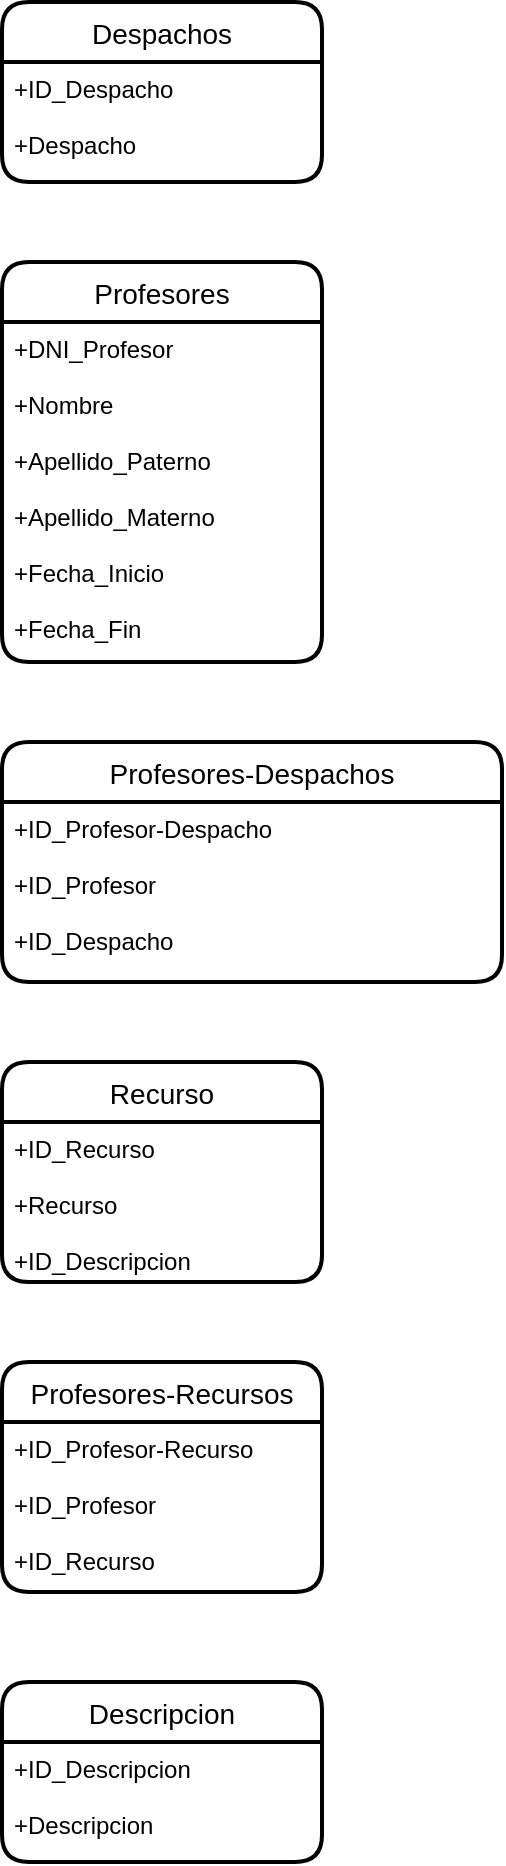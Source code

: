 <mxfile version="20.3.0"><diagram id="R2lEEEUBdFMjLlhIrx00" name="Page-1"><mxGraphModel dx="868" dy="443" grid="1" gridSize="10" guides="1" tooltips="1" connect="1" arrows="1" fold="1" page="1" pageScale="1" pageWidth="850" pageHeight="1100" math="0" shadow="0" extFonts="Permanent Marker^https://fonts.googleapis.com/css?family=Permanent+Marker"><root><mxCell id="0"/><mxCell id="1" parent="0"/><mxCell id="AynSpmXzAOspBLchFItI-3" value="Despachos" style="swimlane;childLayout=stackLayout;horizontal=1;startSize=30;horizontalStack=0;rounded=1;fontSize=14;fontStyle=0;strokeWidth=2;resizeParent=0;resizeLast=1;shadow=0;dashed=0;align=center;" parent="1" vertex="1"><mxGeometry x="40" y="40" width="160" height="90" as="geometry"/></mxCell><mxCell id="AynSpmXzAOspBLchFItI-4" value="+ID_Despacho&#xA;&#xA;+Despacho&#xA;&#xA;&#xA;&#xA;&#xA;" style="align=left;strokeColor=none;fillColor=none;spacingLeft=4;fontSize=12;verticalAlign=top;resizable=0;rotatable=0;part=1;" parent="AynSpmXzAOspBLchFItI-3" vertex="1"><mxGeometry y="30" width="160" height="60" as="geometry"/></mxCell><mxCell id="AynSpmXzAOspBLchFItI-7" value="Profesores" style="swimlane;childLayout=stackLayout;horizontal=1;startSize=30;horizontalStack=0;rounded=1;fontSize=14;fontStyle=0;strokeWidth=2;resizeParent=0;resizeLast=1;shadow=0;dashed=0;align=center;" parent="1" vertex="1"><mxGeometry x="40" y="170" width="160" height="200" as="geometry"/></mxCell><mxCell id="AynSpmXzAOspBLchFItI-8" value="+DNI_Profesor&#xA;&#xA;+Nombre&#xA;&#xA;+Apellido_Paterno&#xA;&#xA;+Apellido_Materno&#xA;&#xA;+Fecha_Inicio&#xA;&#xA;+Fecha_Fin&#xA;&#xA;&#xA;" style="align=left;strokeColor=none;fillColor=none;spacingLeft=4;fontSize=12;verticalAlign=top;resizable=0;rotatable=0;part=1;" parent="AynSpmXzAOspBLchFItI-7" vertex="1"><mxGeometry y="30" width="160" height="170" as="geometry"/></mxCell><mxCell id="AynSpmXzAOspBLchFItI-9" value="Recurso" style="swimlane;childLayout=stackLayout;horizontal=1;startSize=30;horizontalStack=0;rounded=1;fontSize=14;fontStyle=0;strokeWidth=2;resizeParent=0;resizeLast=1;shadow=0;dashed=0;align=center;" parent="1" vertex="1"><mxGeometry x="40" y="570" width="160" height="110" as="geometry"/></mxCell><mxCell id="AynSpmXzAOspBLchFItI-10" value="+ID_Recurso&#xA;&#xA;+Recurso&#xA;&#xA;+ID_Descripcion&#xA;&#xA;&#xA;&#xA;" style="align=left;strokeColor=none;fillColor=none;spacingLeft=4;fontSize=12;verticalAlign=top;resizable=0;rotatable=0;part=1;" parent="AynSpmXzAOspBLchFItI-9" vertex="1"><mxGeometry y="30" width="160" height="80" as="geometry"/></mxCell><mxCell id="AynSpmXzAOspBLchFItI-15" value="Profesores-Despachos" style="swimlane;childLayout=stackLayout;horizontal=1;startSize=30;horizontalStack=0;rounded=1;fontSize=14;fontStyle=0;strokeWidth=2;resizeParent=0;resizeLast=1;shadow=0;dashed=0;align=center;" parent="1" vertex="1"><mxGeometry x="40" y="410" width="250" height="120" as="geometry"/></mxCell><mxCell id="AynSpmXzAOspBLchFItI-16" value="+ID_Profesor-Despacho&#xA;&#xA;+ID_Profesor&#xA;&#xA;+ID_Despacho&#xA;&#xA;" style="align=left;strokeColor=none;fillColor=none;spacingLeft=4;fontSize=12;verticalAlign=top;resizable=0;rotatable=0;part=1;" parent="AynSpmXzAOspBLchFItI-15" vertex="1"><mxGeometry y="30" width="250" height="90" as="geometry"/></mxCell><mxCell id="AynSpmXzAOspBLchFItI-43" value="Profesores-Recursos" style="swimlane;childLayout=stackLayout;horizontal=1;startSize=30;horizontalStack=0;rounded=1;fontSize=14;fontStyle=0;strokeWidth=2;resizeParent=0;resizeLast=1;shadow=0;dashed=0;align=center;" parent="1" vertex="1"><mxGeometry x="40" y="720" width="160" height="115" as="geometry"/></mxCell><mxCell id="AynSpmXzAOspBLchFItI-44" value="+ID_Profesor-Recurso&#xA;&#xA;+ID_Profesor&#xA;&#xA;+ID_Recurso&#xA;&#xA;" style="align=left;strokeColor=none;fillColor=none;spacingLeft=4;fontSize=12;verticalAlign=top;resizable=0;rotatable=0;part=1;" parent="AynSpmXzAOspBLchFItI-43" vertex="1"><mxGeometry y="30" width="160" height="85" as="geometry"/></mxCell><mxCell id="AynSpmXzAOspBLchFItI-47" value="Descripcion" style="swimlane;childLayout=stackLayout;horizontal=1;startSize=30;horizontalStack=0;rounded=1;fontSize=14;fontStyle=0;strokeWidth=2;resizeParent=0;resizeLast=1;shadow=0;dashed=0;align=center;" parent="1" vertex="1"><mxGeometry x="40" y="880" width="160" height="90" as="geometry"/></mxCell><mxCell id="AynSpmXzAOspBLchFItI-48" value="+ID_Descripcion&#xA;&#xA;+Descripcion&#xA;" style="align=left;strokeColor=none;fillColor=none;spacingLeft=4;fontSize=12;verticalAlign=top;resizable=0;rotatable=0;part=1;" parent="AynSpmXzAOspBLchFItI-47" vertex="1"><mxGeometry y="30" width="160" height="60" as="geometry"/></mxCell></root></mxGraphModel></diagram></mxfile>
